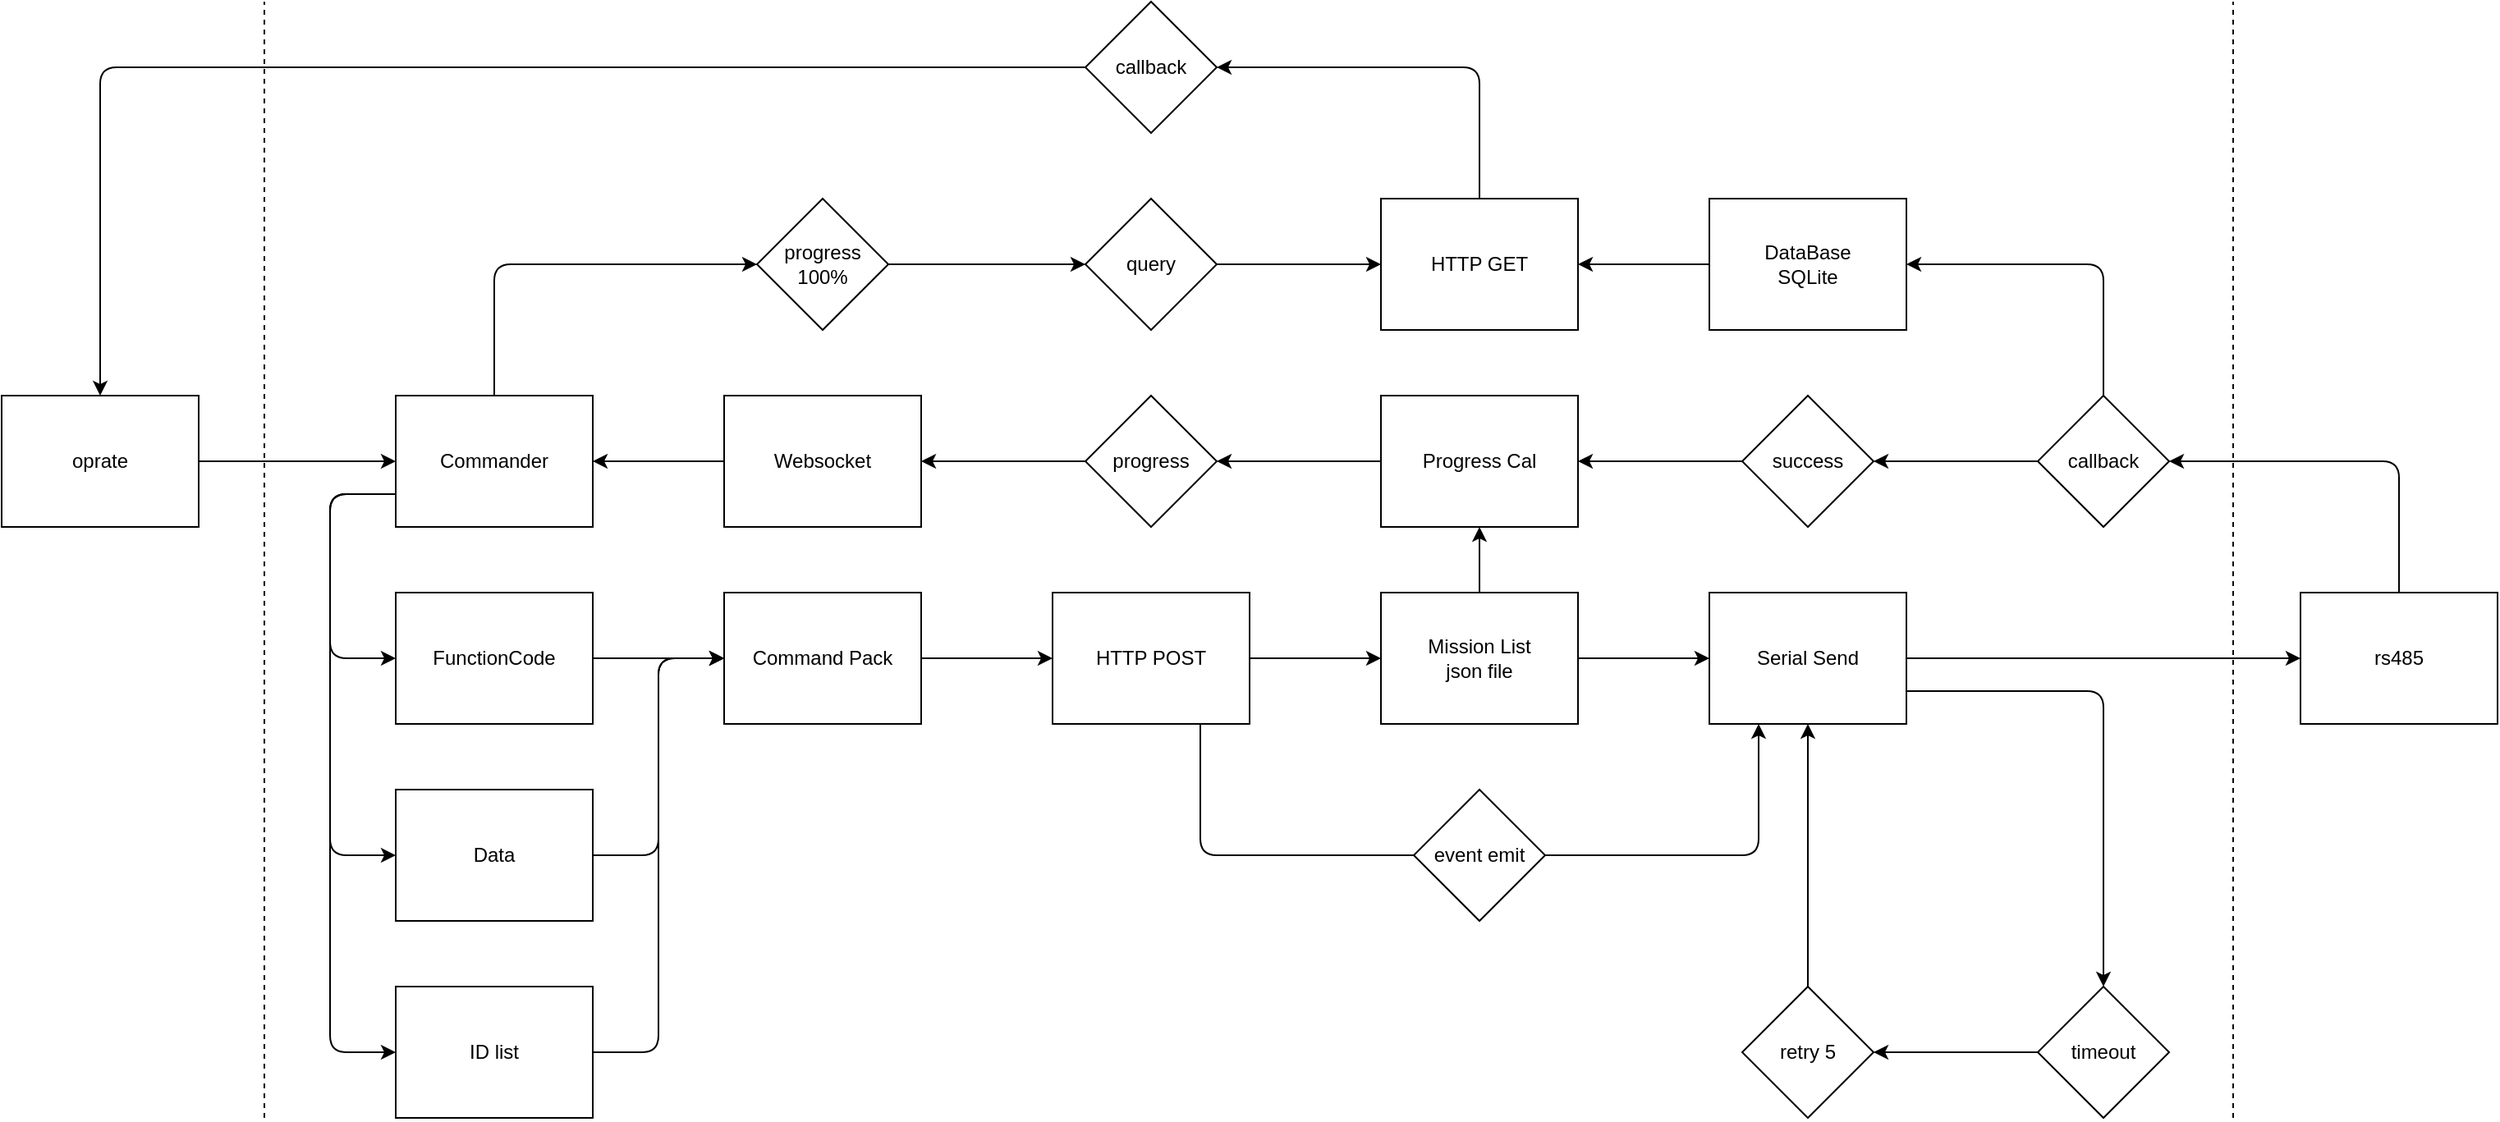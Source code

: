 <mxfile>
    <diagram id="fG5lI1A__Mz5CQGtH-iI" name="第 1 页">
        <mxGraphModel dx="2536" dy="1955" grid="1" gridSize="10" guides="1" tooltips="1" connect="1" arrows="1" fold="1" page="1" pageScale="1" pageWidth="827" pageHeight="1169" math="0" shadow="0">
            <root>
                <mxCell id="0"/>
                <mxCell id="1" parent="0"/>
                <mxCell id="62" style="edgeStyle=orthogonalEdgeStyle;html=1;" edge="1" parent="1" source="53" target="61">
                    <mxGeometry relative="1" as="geometry"/>
                </mxCell>
                <mxCell id="53" value="FunctionCode" style="rounded=0;whiteSpace=wrap;html=1;" vertex="1" parent="1">
                    <mxGeometry x="120" y="120" width="120" height="80" as="geometry"/>
                </mxCell>
                <mxCell id="64" style="edgeStyle=orthogonalEdgeStyle;html=1;entryX=0;entryY=0.5;entryDx=0;entryDy=0;" edge="1" parent="1" source="54" target="61">
                    <mxGeometry relative="1" as="geometry"/>
                </mxCell>
                <mxCell id="54" value="Data" style="rounded=0;whiteSpace=wrap;html=1;" vertex="1" parent="1">
                    <mxGeometry x="120" y="240" width="120" height="80" as="geometry"/>
                </mxCell>
                <mxCell id="65" style="edgeStyle=orthogonalEdgeStyle;html=1;entryX=0;entryY=0.5;entryDx=0;entryDy=0;" edge="1" parent="1" source="55" target="61">
                    <mxGeometry relative="1" as="geometry"/>
                </mxCell>
                <mxCell id="55" value="ID list" style="rounded=0;whiteSpace=wrap;html=1;" vertex="1" parent="1">
                    <mxGeometry x="120" y="360" width="120" height="80" as="geometry"/>
                </mxCell>
                <mxCell id="67" style="edgeStyle=orthogonalEdgeStyle;html=1;entryX=0;entryY=0.5;entryDx=0;entryDy=0;" edge="1" parent="1" source="61" target="66">
                    <mxGeometry relative="1" as="geometry"/>
                </mxCell>
                <mxCell id="61" value="Command Pack" style="rounded=0;whiteSpace=wrap;html=1;" vertex="1" parent="1">
                    <mxGeometry x="320" y="120" width="120" height="80" as="geometry"/>
                </mxCell>
                <mxCell id="91" style="edgeStyle=orthogonalEdgeStyle;html=1;" edge="1" parent="1" source="66" target="90">
                    <mxGeometry relative="1" as="geometry"/>
                </mxCell>
                <mxCell id="142" style="edgeStyle=orthogonalEdgeStyle;html=1;exitX=0.75;exitY=1;exitDx=0;exitDy=0;entryX=0.25;entryY=1;entryDx=0;entryDy=0;" edge="1" parent="1" source="66" target="70">
                    <mxGeometry relative="1" as="geometry">
                        <Array as="points">
                            <mxPoint x="610" y="280"/>
                            <mxPoint x="950" y="280"/>
                        </Array>
                    </mxGeometry>
                </mxCell>
                <mxCell id="66" value="HTTP POST" style="rounded=0;whiteSpace=wrap;html=1;" vertex="1" parent="1">
                    <mxGeometry x="520" y="120" width="120" height="80" as="geometry"/>
                </mxCell>
                <mxCell id="83" style="edgeStyle=orthogonalEdgeStyle;html=1;exitX=1;exitY=0.75;exitDx=0;exitDy=0;" edge="1" parent="1" source="70" target="78">
                    <mxGeometry relative="1" as="geometry"/>
                </mxCell>
                <mxCell id="136" style="edgeStyle=orthogonalEdgeStyle;html=1;entryX=0;entryY=0.5;entryDx=0;entryDy=0;" edge="1" parent="1" source="70" target="122">
                    <mxGeometry relative="1" as="geometry"/>
                </mxCell>
                <mxCell id="70" value="Serial Send" style="rounded=0;whiteSpace=wrap;html=1;" vertex="1" parent="1">
                    <mxGeometry x="920" y="120" width="120" height="80" as="geometry"/>
                </mxCell>
                <mxCell id="87" style="edgeStyle=orthogonalEdgeStyle;html=1;" edge="1" parent="1" source="74" target="86">
                    <mxGeometry relative="1" as="geometry"/>
                </mxCell>
                <mxCell id="74" value="success" style="rhombus;whiteSpace=wrap;html=1;" vertex="1" parent="1">
                    <mxGeometry x="940" width="80" height="80" as="geometry"/>
                </mxCell>
                <mxCell id="85" style="edgeStyle=orthogonalEdgeStyle;html=1;" edge="1" parent="1" source="75" target="74">
                    <mxGeometry relative="1" as="geometry"/>
                </mxCell>
                <mxCell id="111" style="edgeStyle=orthogonalEdgeStyle;html=1;entryX=1;entryY=0.5;entryDx=0;entryDy=0;" edge="1" parent="1" source="75" target="110">
                    <mxGeometry relative="1" as="geometry">
                        <Array as="points">
                            <mxPoint x="1160" y="-80"/>
                        </Array>
                    </mxGeometry>
                </mxCell>
                <mxCell id="75" value="callback" style="rhombus;whiteSpace=wrap;html=1;" vertex="1" parent="1">
                    <mxGeometry x="1120" width="80" height="80" as="geometry"/>
                </mxCell>
                <mxCell id="80" style="edgeStyle=orthogonalEdgeStyle;html=1;" edge="1" parent="1" source="78" target="79">
                    <mxGeometry relative="1" as="geometry"/>
                </mxCell>
                <mxCell id="78" value="timeout" style="rhombus;whiteSpace=wrap;html=1;" vertex="1" parent="1">
                    <mxGeometry x="1120" y="360" width="80" height="80" as="geometry"/>
                </mxCell>
                <mxCell id="81" style="edgeStyle=orthogonalEdgeStyle;html=1;entryX=0.5;entryY=1;entryDx=0;entryDy=0;" edge="1" parent="1" source="79" target="70">
                    <mxGeometry relative="1" as="geometry"/>
                </mxCell>
                <mxCell id="79" value="retry 5" style="rhombus;whiteSpace=wrap;html=1;" vertex="1" parent="1">
                    <mxGeometry x="940" y="360" width="80" height="80" as="geometry"/>
                </mxCell>
                <mxCell id="97" style="edgeStyle=orthogonalEdgeStyle;html=1;" edge="1" parent="1" source="86" target="96">
                    <mxGeometry relative="1" as="geometry"/>
                </mxCell>
                <mxCell id="86" value="Progress Cal" style="rounded=0;whiteSpace=wrap;html=1;strokeColor=light-dark(#000000,#F0F0F0);" vertex="1" parent="1">
                    <mxGeometry x="720" width="120" height="80" as="geometry"/>
                </mxCell>
                <mxCell id="92" style="edgeStyle=orthogonalEdgeStyle;html=1;" edge="1" parent="1" source="90" target="70">
                    <mxGeometry relative="1" as="geometry"/>
                </mxCell>
                <mxCell id="93" style="edgeStyle=orthogonalEdgeStyle;html=1;exitX=0.5;exitY=0;exitDx=0;exitDy=0;entryX=0.5;entryY=1;entryDx=0;entryDy=0;" edge="1" parent="1" source="90" target="86">
                    <mxGeometry relative="1" as="geometry"/>
                </mxCell>
                <mxCell id="90" value="Mission List&lt;div&gt;json file&lt;/div&gt;" style="rounded=0;whiteSpace=wrap;html=1;strokeColor=light-dark(#000000,#F0F0F0);" vertex="1" parent="1">
                    <mxGeometry x="720" y="120" width="120" height="80" as="geometry"/>
                </mxCell>
                <mxCell id="103" style="edgeStyle=orthogonalEdgeStyle;html=1;" edge="1" parent="1" source="94" target="102">
                    <mxGeometry relative="1" as="geometry"/>
                </mxCell>
                <mxCell id="94" value="Websocket" style="rounded=0;whiteSpace=wrap;html=1;strokeColor=light-dark(#000000,#F0F0F0);" vertex="1" parent="1">
                    <mxGeometry x="320" width="120" height="80" as="geometry"/>
                </mxCell>
                <mxCell id="98" style="edgeStyle=orthogonalEdgeStyle;html=1;" edge="1" parent="1" source="96" target="94">
                    <mxGeometry relative="1" as="geometry"/>
                </mxCell>
                <mxCell id="96" value="progress" style="rhombus;whiteSpace=wrap;html=1;" vertex="1" parent="1">
                    <mxGeometry x="540" width="80" height="80" as="geometry"/>
                </mxCell>
                <mxCell id="105" style="edgeStyle=orthogonalEdgeStyle;html=1;entryX=0;entryY=0.5;entryDx=0;entryDy=0;" edge="1" parent="1" source="102" target="104">
                    <mxGeometry relative="1" as="geometry">
                        <Array as="points">
                            <mxPoint x="180" y="-80"/>
                        </Array>
                    </mxGeometry>
                </mxCell>
                <mxCell id="137" style="edgeStyle=orthogonalEdgeStyle;html=1;exitX=0;exitY=0.75;exitDx=0;exitDy=0;entryX=0;entryY=0.5;entryDx=0;entryDy=0;" edge="1" parent="1" source="102" target="53">
                    <mxGeometry relative="1" as="geometry">
                        <Array as="points">
                            <mxPoint x="80" y="60"/>
                            <mxPoint x="80" y="160"/>
                        </Array>
                    </mxGeometry>
                </mxCell>
                <mxCell id="138" style="edgeStyle=orthogonalEdgeStyle;html=1;exitX=0;exitY=0.75;exitDx=0;exitDy=0;entryX=0;entryY=0.5;entryDx=0;entryDy=0;" edge="1" parent="1" source="102" target="54">
                    <mxGeometry relative="1" as="geometry">
                        <Array as="points">
                            <mxPoint x="80" y="60"/>
                            <mxPoint x="80" y="280"/>
                        </Array>
                    </mxGeometry>
                </mxCell>
                <mxCell id="139" style="edgeStyle=orthogonalEdgeStyle;html=1;exitX=0;exitY=0.75;exitDx=0;exitDy=0;entryX=0;entryY=0.5;entryDx=0;entryDy=0;" edge="1" parent="1" source="102" target="55">
                    <mxGeometry relative="1" as="geometry">
                        <Array as="points">
                            <mxPoint x="80" y="60"/>
                            <mxPoint x="80" y="400"/>
                        </Array>
                    </mxGeometry>
                </mxCell>
                <mxCell id="102" value="Commander" style="rounded=0;whiteSpace=wrap;html=1;strokeColor=light-dark(#000000,#66FFFF);" vertex="1" parent="1">
                    <mxGeometry x="120" width="120" height="80" as="geometry"/>
                </mxCell>
                <mxCell id="113" style="edgeStyle=orthogonalEdgeStyle;html=1;" edge="1" parent="1" source="104" target="112">
                    <mxGeometry relative="1" as="geometry"/>
                </mxCell>
                <mxCell id="104" value="progress&lt;div&gt;100%&lt;/div&gt;" style="rhombus;whiteSpace=wrap;html=1;" vertex="1" parent="1">
                    <mxGeometry x="340" y="-120" width="80" height="80" as="geometry"/>
                </mxCell>
                <mxCell id="134" style="edgeStyle=orthogonalEdgeStyle;html=1;entryX=1;entryY=0.5;entryDx=0;entryDy=0;" edge="1" parent="1" source="110" target="132">
                    <mxGeometry relative="1" as="geometry"/>
                </mxCell>
                <mxCell id="110" value="DataBase&lt;div&gt;SQLite&lt;/div&gt;" style="rounded=0;whiteSpace=wrap;html=1;strokeColor=light-dark(#000000,#F0F0F0);" vertex="1" parent="1">
                    <mxGeometry x="920" y="-120" width="120" height="80" as="geometry"/>
                </mxCell>
                <mxCell id="112" value="query" style="rhombus;whiteSpace=wrap;html=1;" vertex="1" parent="1">
                    <mxGeometry x="540" y="-120" width="80" height="80" as="geometry"/>
                </mxCell>
                <mxCell id="127" style="edgeStyle=orthogonalEdgeStyle;html=1;entryX=0.5;entryY=0;entryDx=0;entryDy=0;" edge="1" parent="1" source="116" target="119">
                    <mxGeometry relative="1" as="geometry"/>
                </mxCell>
                <mxCell id="116" value="callback" style="rhombus;whiteSpace=wrap;html=1;" vertex="1" parent="1">
                    <mxGeometry x="540" y="-240" width="80" height="80" as="geometry"/>
                </mxCell>
                <mxCell id="140" style="edgeStyle=orthogonalEdgeStyle;html=1;" edge="1" parent="1" source="119" target="102">
                    <mxGeometry relative="1" as="geometry"/>
                </mxCell>
                <mxCell id="119" value="oprate" style="rounded=0;whiteSpace=wrap;html=1;strokeColor=light-dark(#000000,#33FF33);" vertex="1" parent="1">
                    <mxGeometry x="-120" width="120" height="80" as="geometry"/>
                </mxCell>
                <mxCell id="120" value="" style="endArrow=none;dashed=1;html=1;" edge="1" parent="1">
                    <mxGeometry width="50" height="50" relative="1" as="geometry">
                        <mxPoint x="40" y="440" as="sourcePoint"/>
                        <mxPoint x="40" y="-240" as="targetPoint"/>
                    </mxGeometry>
                </mxCell>
                <mxCell id="126" style="edgeStyle=orthogonalEdgeStyle;html=1;entryX=1;entryY=0.5;entryDx=0;entryDy=0;" edge="1" parent="1" source="122" target="75">
                    <mxGeometry relative="1" as="geometry">
                        <Array as="points">
                            <mxPoint x="1340" y="40"/>
                        </Array>
                    </mxGeometry>
                </mxCell>
                <mxCell id="122" value="rs485" style="rounded=0;whiteSpace=wrap;html=1;strokeColor=light-dark(#000000,#33FF33);" vertex="1" parent="1">
                    <mxGeometry x="1280" y="120" width="120" height="80" as="geometry"/>
                </mxCell>
                <mxCell id="123" value="" style="endArrow=none;dashed=1;html=1;" edge="1" parent="1">
                    <mxGeometry width="50" height="50" relative="1" as="geometry">
                        <mxPoint x="1239" y="440" as="sourcePoint"/>
                        <mxPoint x="1239" y="-240" as="targetPoint"/>
                    </mxGeometry>
                </mxCell>
                <mxCell id="133" value="" style="edgeStyle=orthogonalEdgeStyle;html=1;" edge="1" parent="1" source="112" target="132">
                    <mxGeometry relative="1" as="geometry">
                        <mxPoint x="620" y="-80" as="sourcePoint"/>
                        <mxPoint x="920" y="-80" as="targetPoint"/>
                    </mxGeometry>
                </mxCell>
                <mxCell id="135" style="edgeStyle=orthogonalEdgeStyle;html=1;entryX=1;entryY=0.5;entryDx=0;entryDy=0;" edge="1" parent="1" source="132" target="116">
                    <mxGeometry relative="1" as="geometry">
                        <Array as="points">
                            <mxPoint x="780" y="-200"/>
                        </Array>
                    </mxGeometry>
                </mxCell>
                <mxCell id="132" value="HTTP GET" style="rounded=0;whiteSpace=wrap;html=1;" vertex="1" parent="1">
                    <mxGeometry x="720" y="-120" width="120" height="80" as="geometry"/>
                </mxCell>
                <mxCell id="143" value="event emit" style="rhombus;whiteSpace=wrap;html=1;" vertex="1" parent="1">
                    <mxGeometry x="740" y="240" width="80" height="80" as="geometry"/>
                </mxCell>
            </root>
        </mxGraphModel>
    </diagram>
</mxfile>